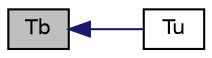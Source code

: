 digraph "Tb"
{
  bgcolor="transparent";
  edge [fontname="Helvetica",fontsize="10",labelfontname="Helvetica",labelfontsize="10"];
  node [fontname="Helvetica",fontsize="10",shape=record];
  rankdir="LR";
  Node1 [label="Tb",height=0.2,width=0.4,color="black", fillcolor="grey75", style="filled", fontcolor="black"];
  Node1 -> Node2 [dir="back",color="midnightblue",fontsize="10",style="solid",fontname="Helvetica"];
  Node2 [label="Tu",height=0.2,width=0.4,color="black",URL="$a01009.html#a3685307f985929364f2c1f0a8c211273",tooltip="Unburnt gas temperature [K]. "];
}
